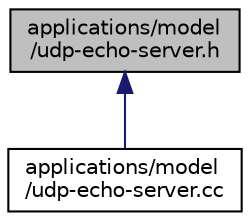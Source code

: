 digraph "applications/model/udp-echo-server.h"
{
  edge [fontname="Helvetica",fontsize="10",labelfontname="Helvetica",labelfontsize="10"];
  node [fontname="Helvetica",fontsize="10",shape=record];
  Node1 [label="applications/model\l/udp-echo-server.h",height=0.2,width=0.4,color="black", fillcolor="grey75", style="filled", fontcolor="black"];
  Node1 -> Node2 [dir="back",color="midnightblue",fontsize="10",style="solid"];
  Node2 [label="applications/model\l/udp-echo-server.cc",height=0.2,width=0.4,color="black", fillcolor="white", style="filled",URL="$d4/d95/udp-echo-server_8cc.html"];
}
